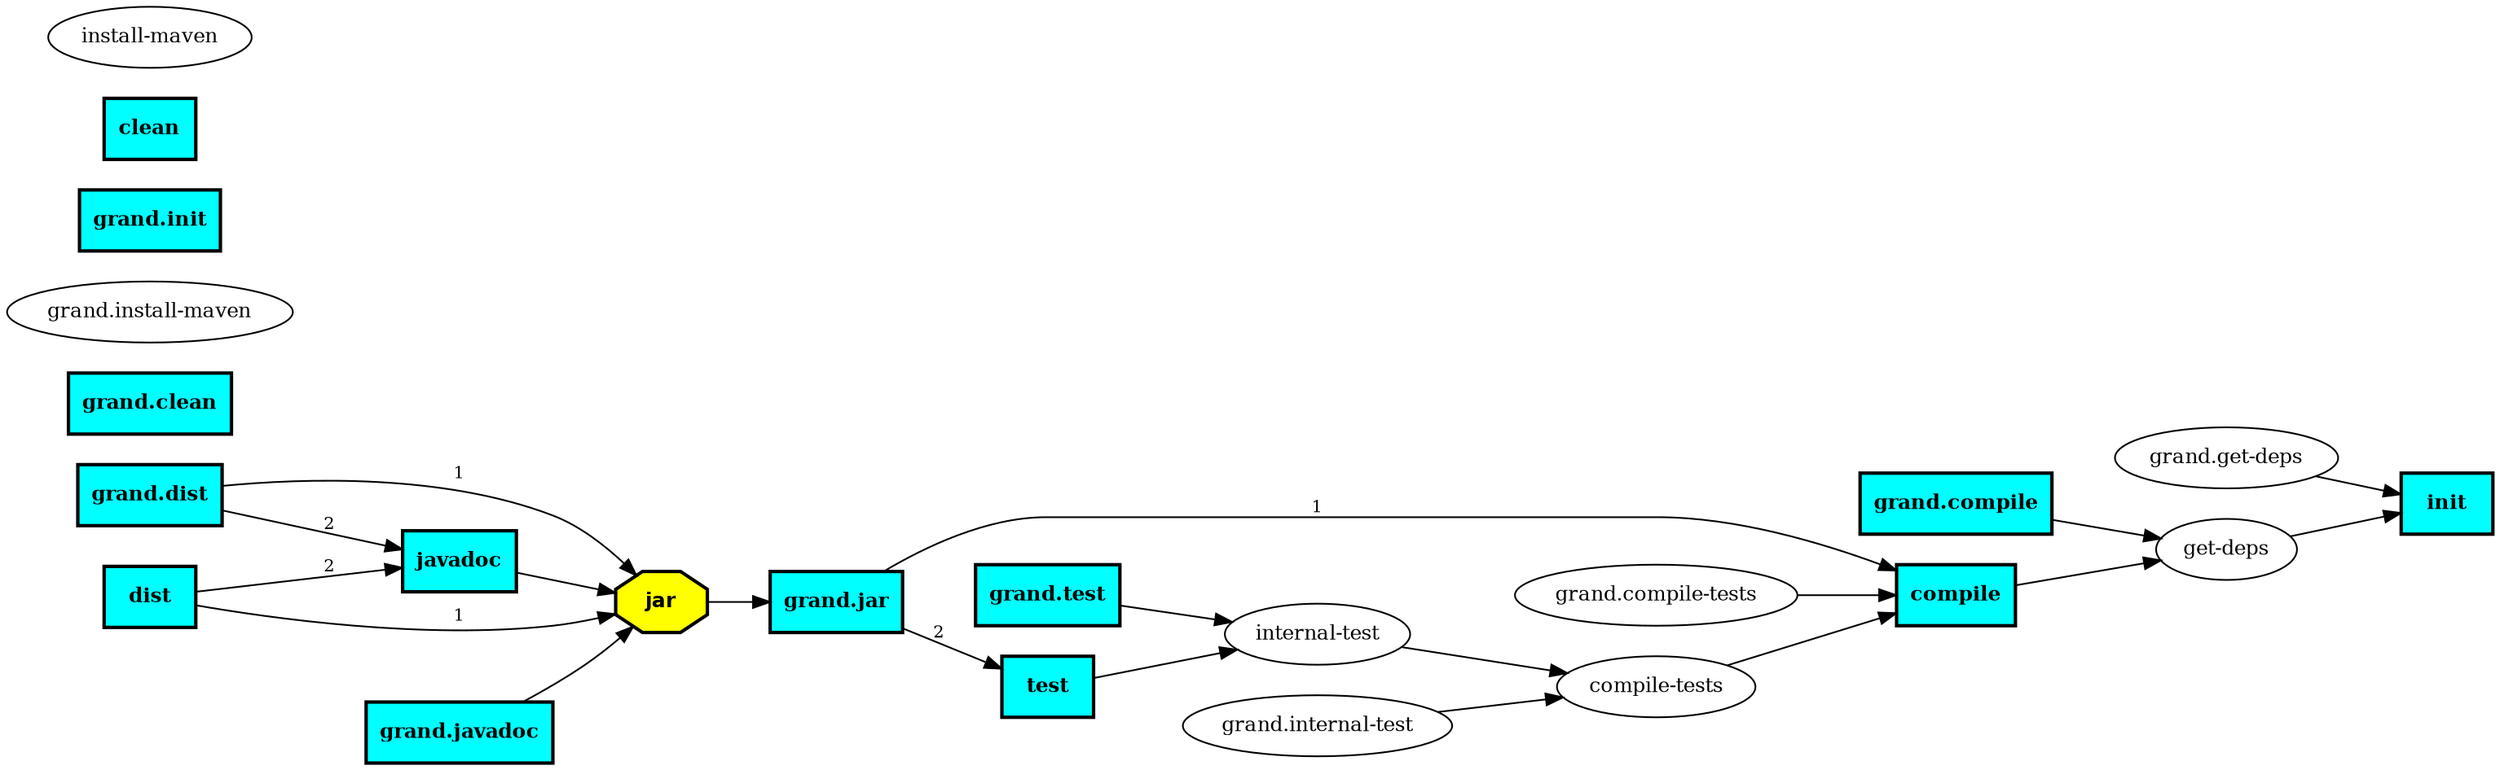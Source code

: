 digraph "Importer" {
graph [rankdir="LR"];
node [fontsize="12"];
edge [fontsize="10"];
"jar" [shape=octagon,fillcolor="yellow",style="filled,bold",fontname="Helvetica-Bold"];
"jar" -> "grand.jar";

"grand.clean" [shape=box,fillcolor="cyan",style="filled,bold",fontname="Times-Bold",comment="o Clean up the generated directories"];

"javadoc" [shape=box,fillcolor="cyan",style="filled,bold",fontname="Times-Bold",comment="o Generate javadoc"];
"javadoc" -> "jar";

"compile-tests"
"compile-tests" -> "compile";

"grand.install-maven"

"compile" [shape=box,fillcolor="cyan",style="filled,bold",fontname="Times-Bold",comment="o Compile the code"];
"compile" -> "get-deps";

"internal-test"
"internal-test" -> "compile-tests";

"get-deps"
"get-deps" -> "init";

"grand.compile" [shape=box,fillcolor="cyan",style="filled,bold",fontname="Times-Bold",comment="o Compile the code"];
"grand.compile" -> "get-deps";

"grand.dist" [shape=box,fillcolor="cyan",style="filled,bold",fontname="Times-Bold",comment="o Create a distribution"];
"grand.dist" -> "jar" [label="1"];
"grand.dist" -> "javadoc" [label="2"];

"dist" [shape=box,fillcolor="cyan",style="filled,bold",fontname="Times-Bold",comment="o Create a distribution"];
"dist" -> "jar" [label="1"];
"dist" -> "javadoc" [label="2"];

"grand.init" [shape=box,fillcolor="cyan",style="filled,bold",fontname="Times-Bold",comment="o Initializes some properties"];

"grand.get-deps"
"grand.get-deps" -> "init";

"clean" [shape=box,fillcolor="cyan",style="filled,bold",fontname="Times-Bold",comment="o Clean up the generated directories"];

"grand.test" [shape=box,fillcolor="cyan",style="filled,bold",fontname="Times-Bold",comment="o Run the test cases"];
"grand.test" -> "internal-test";

"init" [shape=box,fillcolor="cyan",style="filled,bold",fontname="Times-Bold",comment="o Initializes some properties"];

"grand.compile-tests"
"grand.compile-tests" -> "compile";

"test" [shape=box,fillcolor="cyan",style="filled,bold",fontname="Times-Bold",comment="o Run the test cases"];
"test" -> "internal-test";

"install-maven"

"grand.internal-test"
"grand.internal-test" -> "compile-tests";

"grand.javadoc" [shape=box,fillcolor="cyan",style="filled,bold",fontname="Times-Bold",comment="o Generate javadoc"];
"grand.javadoc" -> "jar";

"grand.jar" [shape=box,fillcolor="cyan",style="filled,bold",fontname="Times-Bold",comment="o Create the jar"];
"grand.jar" -> "compile" [label="1"];
"grand.jar" -> "test" [label="2"];

}
